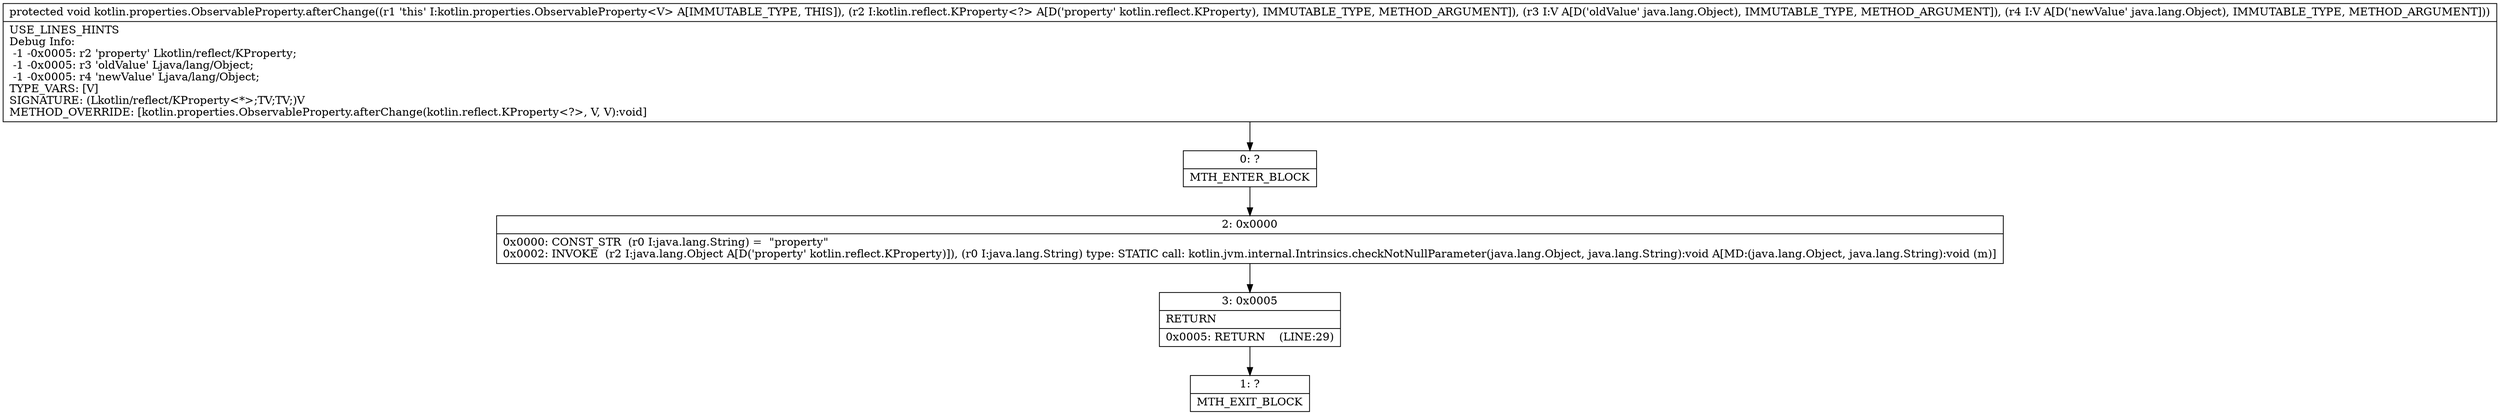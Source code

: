 digraph "CFG forkotlin.properties.ObservableProperty.afterChange(Lkotlin\/reflect\/KProperty;Ljava\/lang\/Object;Ljava\/lang\/Object;)V" {
Node_0 [shape=record,label="{0\:\ ?|MTH_ENTER_BLOCK\l}"];
Node_2 [shape=record,label="{2\:\ 0x0000|0x0000: CONST_STR  (r0 I:java.lang.String) =  \"property\" \l0x0002: INVOKE  (r2 I:java.lang.Object A[D('property' kotlin.reflect.KProperty)]), (r0 I:java.lang.String) type: STATIC call: kotlin.jvm.internal.Intrinsics.checkNotNullParameter(java.lang.Object, java.lang.String):void A[MD:(java.lang.Object, java.lang.String):void (m)]\l}"];
Node_3 [shape=record,label="{3\:\ 0x0005|RETURN\l|0x0005: RETURN    (LINE:29)\l}"];
Node_1 [shape=record,label="{1\:\ ?|MTH_EXIT_BLOCK\l}"];
MethodNode[shape=record,label="{protected void kotlin.properties.ObservableProperty.afterChange((r1 'this' I:kotlin.properties.ObservableProperty\<V\> A[IMMUTABLE_TYPE, THIS]), (r2 I:kotlin.reflect.KProperty\<?\> A[D('property' kotlin.reflect.KProperty), IMMUTABLE_TYPE, METHOD_ARGUMENT]), (r3 I:V A[D('oldValue' java.lang.Object), IMMUTABLE_TYPE, METHOD_ARGUMENT]), (r4 I:V A[D('newValue' java.lang.Object), IMMUTABLE_TYPE, METHOD_ARGUMENT]))  | USE_LINES_HINTS\lDebug Info:\l  \-1 \-0x0005: r2 'property' Lkotlin\/reflect\/KProperty;\l  \-1 \-0x0005: r3 'oldValue' Ljava\/lang\/Object;\l  \-1 \-0x0005: r4 'newValue' Ljava\/lang\/Object;\lTYPE_VARS: [V]\lSIGNATURE: (Lkotlin\/reflect\/KProperty\<*\>;TV;TV;)V\lMETHOD_OVERRIDE: [kotlin.properties.ObservableProperty.afterChange(kotlin.reflect.KProperty\<?\>, V, V):void]\l}"];
MethodNode -> Node_0;Node_0 -> Node_2;
Node_2 -> Node_3;
Node_3 -> Node_1;
}

